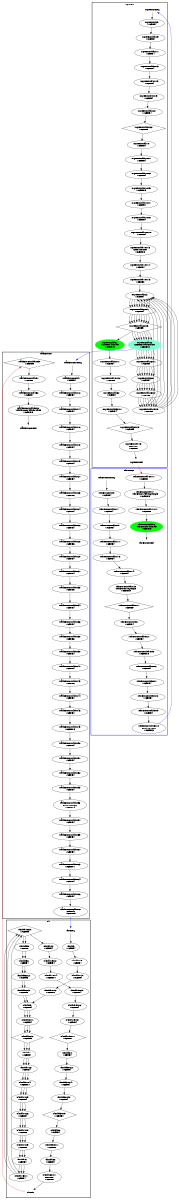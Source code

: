 digraph "CFG" {
fontsize=10;
orientation="portrait";
rankdir="TB";
size="10,8";
_taskFunc0___bb52__2 [fontsize=10, label="_taskFunc0___bb52__2\n(_taskFunc0_)taskenv_free\nWCET=13", width="0.01"];
_taskFunc0___bb__59 [fontsize=10, label="\"_taskFunc0___bb__59\"\nWCET=4", width="0.01"];
_taskFunc0___bb51 [fontsize=10, label="\"_taskFunc0___bb51\"\nWCET=0", width="0.01"];
_taskFunc0___bb__28 [fontsize=10, label="\"_taskFunc0___bb__28\"\nWCET=6", width="0.01"];
_taskFunc0___bb__31 [fontsize=10, label="\"_taskFunc0___bb__31\"\nWCET=4", width="0.01"];
_taskFunc0___bb__67 [fontsize=10, label="_taskFunc0___bb__67\nCALL ok\nWCET=15", width="0.01"];
_taskFunc0___bb__46 [fontsize=10, label="\"_taskFunc0___bb__46\"\nWCET=4", width="0.01"];
_taskFunc0___bb__57 [fontsize=10, label="\"_taskFunc0___bb__57\"\nWCET=4", width="0.01"];
_taskFunc0___bb__69 [fontsize=10, label="\"_taskFunc0___bb__69\"\nWCET=5", shape=diamond, width="0.01"];
_taskFunc0___bb__61 [fontsize=10, label="\"_taskFunc0___bb__61\"\nWCET=4", width="0.01"];
_taskFunc0___bb__14 [fontsize=10, label="\"_taskFunc0___bb__14\"\nWCET=4", width="0.01"];
_taskFunc0___bb52 [fontsize=10, label="\"_taskFunc0___bb52\"\nWCET=4", width="0.01"];
_taskFunc0___bb__29 [fontsize=10, label="\"_taskFunc0___bb__29\"\nWCET=4", width="0.01"];
_taskFunc0___bb__52 [fontsize=10, label="\"_taskFunc0___bb__52\"\nWCET=4", width="0.01"];
_taskFunc0___bb__16 [fontsize=10, label="\"_taskFunc0___bb__16\"\nWCET=4", width="0.01"];
_taskFunc0___bb__38 [fontsize=10, label="\"_taskFunc0___bb__38\"\nWCET=6", width="0.01"];
_taskFunc0___bb__41 [fontsize=10, label="\"_taskFunc0___bb__41\"\nWCET=4", width="0.01"];
_taskFunc0___bb__36 [fontsize=10, label="\"_taskFunc0___bb__36\"\nWCET=4", width="0.01"];
_taskFunc0__entry [color="white", fontsize=10, height="0.01", label="_taskFunc0__entry", width="0.01"];
_taskFunc0___bb__44 [fontsize=10, label="\"_taskFunc0___bb__44\"\nWCET=4", width="0.01"];
_taskFunc0___bb__33 [fontsize=10, label="\"_taskFunc0___bb__33\"\nWCET=6", width="0.01"];
_taskFunc0___bb__43 [fontsize=10, label="\"_taskFunc0___bb__43\"\nWCET=6", width="0.01"];
_taskFunc0___bb__21 [fontsize=10, label="\"_taskFunc0___bb__21\"\nWCET=4", width="0.01"];
_taskFunc0___bb__56 [fontsize=10, label="_taskFunc0___bb__56\nCALL memcpy\nWCET=18", width="0.01"];
_taskFunc0___bb__34 [fontsize=10, label="\"_taskFunc0___bb__34\"\nWCET=4", width="0.01"];
_taskFunc0___bb__23 [fontsize=10, label="\"_taskFunc0___bb__23\"\nWCET=6", width="0.01"];
_taskFunc0___bb__39 [fontsize=10, label="\"_taskFunc0___bb__39\"\nWCET=4", width="0.01"];
_taskFunc0___bb__19 [fontsize=10, label="\"_taskFunc0___bb__19\"\nWCET=4", width="0.01"];
_taskFunc0___bb [fontsize=10, label="\"_taskFunc0___bb\"\nWCET=4", width="0.01"];
_taskFunc0___bb__26 [fontsize=10, label="\"_taskFunc0___bb__26\"\nWCET=4", width="0.01"];
_taskFunc0___bb__51 [fontsize=10, label="\"_taskFunc0___bb__51\"\nWCET=4", width="0.01"];
_taskFunc0___bb__24 [fontsize=10, label="\"_taskFunc0___bb__24\"\nWCET=4", width="0.01"];
_taskFunc0___bb__18 [fontsize=10, label="\"_taskFunc0___bb__18\"\nWCET=4", width="0.01"];
_taskFunc0___bb__53 [fontsize=10, label="\"_taskFunc0___bb__53\"\nWCET=4", width="0.01"];
_taskFunc0___bb__66 [fontsize=10, label="\"_taskFunc0___bb__66\"\nWCET=4", width="0.01"];
_taskFunc0___bb__12 [fontsize=10, label="\"_taskFunc0___bb__12\"\nWCET=4", width="0.01"];
_taskFunc0___bb__64 [fontsize=10, label="\"_taskFunc0___bb__64\"\nWCET=4", width="0.01"];
_taskFunc0__exit [color="white", fontsize=10, label="_taskFunc0__exit", width="0.01"];
_taskFunc0___bb__49 [fontsize=10, label="\"_taskFunc0___bb__49\"\nWCET=13", width="0.01"];
_taskFunc0___bb__63 [fontsize=10, label="\"_taskFunc0___bb__63\"\nWCET=11", width="0.01"];
_taskFunc0___bb__50 [fontsize=10, label="\"_taskFunc0___bb__50\"\nWCET=4", width="0.01"];
ok__bb60 [fontsize=10, label="\"ok__bb60\"\nWCET=4", width="0.01"];
ok__bb30__4 [fontsize=10, label="\"ok__bb30__4\"\nWCET=4", width="0.01"];
ok__bb19__6 [fontsize=10, label="\"ok__bb19__6\"\nWCET=4", width="0.01"];
ok_entry [color="white", fontsize=10, height="0.01", label="ok_entry", width="0.01"];
ok__bb15 [fontsize=10, label="\"ok__bb15\"\nWCET=4", width="0.01"];
ok__bb15__3 [fontsize=10, label="\"ok__bb15__3\"\nWCET=5", shape=diamond, width="0.01"];
ok__bb56__2 [fontsize=10, label="\"ok__bb56__2\"\nWCET=6", width="0.01"];
ok__bb19__4 [fontsize=10, label="\"ok__bb19__4\"\nWCET=11", width="0.01"];
ok__bb56 [fontsize=10, label="\"ok__bb56\"\nWCET=4", width="0.01"];
ok__bb7__4 [fontsize=10, label="\"ok__bb7__4\"\nWCET=11", width="0.01"];
ok__bb [fontsize=10, label="\"ok__bb\"\nWCET=4", width="0.01"];
ok__bb3__3 [fontsize=10, label="\"ok__bb3__3\"\nWCET=5", shape=diamond, width="0.01"];
ok__bb__9 [fontsize=10, label="\"ok__bb__9\"\nWCET=4", width="0.01"];
ok__bb3 [fontsize=10, label="\"ok__bb3\"\nWCET=4", width="0.01"];
ok__bb7 [fontsize=10, label="\"ok__bb7\"\nWCET=4", width="0.01"];
ok__bb7__9 [fontsize=10, label="\"ok__bb7__9\"\nWCET=0", width="0.01"];
ok__bb56__3 [fontsize=10, label="\"ok__bb56__3\"\nWCET=0", width="0.01"];
ok__bb50__1 [fontsize=10, label="\"ok__bb50__1\"\nWCET=0", width="0.01"];
ok__bb7__8 [fontsize=10, label="\"ok__bb7__8\"\nWCET=6", width="0.01"];
ok__bb19 [fontsize=10, label="\"ok__bb19\"\nWCET=4", width="0.01"];
ok_exit [color="white", fontsize=10, label="ok_exit", width="0.01"];
ok__bb__15 [fontsize=10, label="\"ok__bb__15\"\nWCET=4", width="0.01"];
ok__bb30 [fontsize=10, label="\"ok__bb30\"\nWCET=4", width="0.01"];
ok__bb7__2 [fontsize=10, label="\"ok__bb7__2\"\nWCET=4", width="0.01"];
ok__bb30__5 [fontsize=10, label="\"ok__bb30__5\"\nWCET=4", width="0.01"];
ok__bb50 [fontsize=10, label="\"ok__bb50\"\nWCET=4", width="0.01"];
ok__bb30__2 [fontsize=10, label="\"ok__bb30__2\"\nWCET=4", width="0.01"];
ok__bb19__8 [fontsize=10, label="\"ok__bb19__8\"\nWCET=4", width="0.01"];
ok__bb19__2 [fontsize=10, label="\"ok__bb19__2\"\nWCET=4", width="0.01"];
ok__bb55 [fontsize=10, label="\"ok__bb55\"\nWCET=0", width="0.01"];
ok__bb19__11 [fontsize=10, label="\"ok__bb19__11\"\nWCET=7", shape=diamond, width="0.01"];
ok__bb60__1 [fontsize=10, label="\"ok__bb60__1\"\nRETURN\nWCET=0", width="0.01"];
ok__bb__16 [fontsize=10, label="\"ok__bb__16\"\nWCET=0", width="0.01"];
ok__bb15__1 [fontsize=10, label="\"ok__bb15__1\"\nWCET=4", width="0.01"];
ok__bb30__9 [fontsize=10, label="\"ok__bb30__9\"\nWCET=11", shape=diamond, width="0.01"];
ok__bb7__6 [fontsize=10, label="\"ok__bb7__6\"\nWCET=4", width="0.01"];
ok__bb19__5 [fontsize=10, label="\"ok__bb19__5\"\nWCET=4", width="0.01"];
ok__bb3__1 [fontsize=10, label="\"ok__bb3__1\"\nWCET=4", width="0.01"];
ok__bb7__5 [fontsize=10, label="\"ok__bb7__5\"\nWCET=4", width="0.01"];
nqueens__bb10 [fontsize=10, label="\"nqueens__bb10\"\nWCET=4", width="0.01"];
nqueens__bb10__7 [fontsize=10, label="\"nqueens__bb10__7\"\nWCET=4", width="0.01"];
nqueens__bb10__15 [fontsize=10, label="\"nqueens__bb10__15\"\nWCET=0", width="0.01"];
nqueens__bb32__3 [fontsize=10, label="\"nqueens__bb32__3\"\nWCET=5", shape=diamond, width="0.01"];
nqueens__bb__22 [fontsize=10, label="\"nqueens__bb__22\"\nWCET=5", shape=diamond, width="0.01"];
nqueens__bb28__3 [fontsize=10, label="\"nqueens__bb28__3\"\nWCET=0", width="0.01"];
nqueens__bb__11 [fontsize=10, label="\"nqueens__bb__11\"\nWCET=4", width="0.01"];
nqueens__bb22 [fontsize=10, label="\"nqueens__bb22\"\nWCET=4", width="0.01"];
nqueens__bb10__14 [fontsize=10, label="\"nqueens__bb10__14\"\nWCET=4", width="0.01"];
nqueens__bb31__2 [fontsize=10, label="\"nqueens__bb31__2\"\nWCET=0", width="0.01"];
nqueens__bb__20 [fontsize=10, label="\"nqueens__bb__20\"\nWCET=4", width="0.01"];
nqueens__bb31__1 [fontsize=10, label="\"nqueens__bb31__1\"\nWCET=4", width="0.01"];
nqueens__bb22__3 [fontsize=10, label="\"nqueens__bb22__3\"\nWCET=5", shape=diamond, width="0.01"];
nqueens__bb32 [fontsize=10, label="\"nqueens__bb32\"\nWCET=4", width="0.01"];
nqueens__bb10__13 [fontsize=10, label="nqueens__bb10__13\nCALL memset\nWCET=18", width="0.01"];
nqueens__bb22__1 [fontsize=10, label="\"nqueens__bb22__1\"\nWCET=4", width="0.01"];
nqueens__bb__19 [fontsize=10, label="\"nqueens__bb__19\"\nWCET=4", width="0.01"];
nqueens__bb26__1 [fontsize=10, label="\"nqueens__bb26__1\"\nWCET=0", width="0.01"];
nqueens__bb__13 [fontsize=10, label="\"nqueens__bb__13\"\nWCET=4", width="0.01"];
nqueens__bb28__2 [fontsize=10, label="\"nqueens__bb28__2\"\nWCET=6", width="0.01"];
nqueens_exit [color="white", fontsize=10, label="nqueens_exit", width="0.01"];
nqueens__bb32__1 [fontsize=10, label="\"nqueens__bb32__1\"\nWCET=4", width="0.01"];
nqueens__bb10__10 [fontsize=10, label="\"nqueens__bb10__10\"\nWCET=4", width="0.01"];
nqueens_entry [color="white", fontsize=10, height="0.01", label="nqueens_entry", width="0.01"];
nqueens__bb__15 [fontsize=10, label="\"nqueens__bb__15\"\nWCET=4", width="0.01"];
nqueens__bb31 [color=green, fontsize=10, label="nqueens__bb31\n(nqueens)taskwait\nWCET=13", style=filled, width="0.01"];
nqueens__bb26 [color=aquamarine, fontsize=10, label="nqueens__bb26\nCREATE _taskFunc0_\nWCET=13", style=filled, width="0.01"];
nqueens__bb10__1 [fontsize=10, label="\"nqueens__bb10__1\"\nWCET=4", width="0.01"];
nqueens__bb48 [fontsize=10, label="\"nqueens__bb48\"\nRETURN\nWCET=0", width="0.01"];
nqueens__bb10__8 [fontsize=10, label="\"nqueens__bb10__8\"\nWCET=4", width="0.01"];
nqueens__bb10__2 [fontsize=10, label="\"nqueens__bb10__2\"\nWCET=4", width="0.01"];
nqueens__bb10__5 [fontsize=10, label="\"nqueens__bb10__5\"\nWCET=13", width="0.01"];
nqueens__bb [fontsize=10, label="\"nqueens__bb\"\nWCET=4", width="0.01"];
nqueens__bb__9 [fontsize=10, label="\"nqueens__bb__9\"\nWCET=4", width="0.01"];
nqueens__bb28 [fontsize=10, label="\"nqueens__bb28\"\nWCET=4", width="0.01"];
_thrFunc0___bb__13 [fontsize=10, label="\"_thrFunc0___bb__13\"\nWCET=4", width="0.01"];
_thrFunc0__exit [color="white", fontsize=10, label="_thrFunc0__exit", width="0.01"];
_thrFunc0___bb8__8 [fontsize=10, label="\"_thrFunc0___bb8__8\"\nWCET=4", width="0.01"];
_thrFunc0___bb8__11 [fontsize=10, label="\"_thrFunc0___bb8__11\"\nWCET=0", width="0.01"];
_thrFunc0___bb17__1 [fontsize=10, label="\"_thrFunc0___bb17__1\"\nWCET=0", width="0.01"];
_thrFunc0___bb17 [fontsize=10, label="_thrFunc0___bb17\n(_thrFunc0_)leaving_single\nWCET=13", width="0.01"];
_thrFunc0___bb18 [color=green, fontsize=10, label="_thrFunc0___bb18\n(_thrFunc0_)taskwait\nWCET=13", style=filled, width="0.01"];
_thrFunc0___bb [fontsize=10, label="\"_thrFunc0___bb\"\nWCET=4", width="0.01"];
_thrFunc0___bb8__10 [fontsize=10, label="_thrFunc0___bb8__10\nCALL nqueens\nWCET=13", width="0.01"];
_thrFunc0___bb8 [fontsize=10, label="\"_thrFunc0___bb8\"\nWCET=4", width="0.01"];
_thrFunc0___bb__11 [fontsize=10, label="\"_thrFunc0___bb__11\"\nWCET=4", width="0.01"];
_thrFunc0___bb8__5 [fontsize=10, label="\"_thrFunc0___bb8__5\"\nWCET=13", width="0.01"];
_thrFunc0___bb__7 [fontsize=10, label="\"_thrFunc0___bb__7\"\nWCET=4", width="0.01"];
_thrFunc0___bb8__6 [fontsize=10, label="\"_thrFunc0___bb8__6\"\nWCET=4", width="0.01"];
_thrFunc0__entry [color="white", fontsize=10, height="0.01", label="_thrFunc0__entry", width="0.01"];
_thrFunc0___bb8__2 [fontsize=10, label="\"_thrFunc0___bb8__2\"\nWCET=4", width="0.01"];
_thrFunc0___bb__9 [fontsize=10, label="\"_thrFunc0___bb__9\"\nWCET=4", width="0.01"];
_thrFunc0___bb__14 [fontsize=10, label="\"_thrFunc0___bb__14\"\nWCET=4", width="0.01"];
_thrFunc0___bb__15 [fontsize=10, label="_thrFunc0___bb__15\n(_thrFunc0_)mysingle\nWCET=13", width="0.01"];
_thrFunc0___bb8__7 [fontsize=10, label="\"_thrFunc0___bb8__7\"\nWCET=4", width="0.01"];
_thrFunc0___bb__17 [fontsize=10, label="\"_thrFunc0___bb__17\"\nWCET=5", shape=diamond, width="0.01"];
_thrFunc0___bb8__9 [fontsize=10, label="\"_thrFunc0___bb8__9\"\nWCET=4", width="0.01"];
_taskFunc0___bb52__2 -> _taskFunc0__exit  [key=0];
_taskFunc0___bb__59 -> _taskFunc0___bb__61  [key=0];
_taskFunc0___bb51 -> _taskFunc0___bb52  [key=0];
_taskFunc0___bb__28 -> _taskFunc0___bb__29  [key=0];
_taskFunc0___bb__31 -> _taskFunc0___bb__33  [key=0];
_taskFunc0___bb__67 -> ok_entry  [color=blue, key=0];
_taskFunc0___bb__46 -> _taskFunc0___bb__49  [key=0];
_taskFunc0___bb__57 -> _taskFunc0___bb__59  [key=0];
_taskFunc0___bb__69 -> _taskFunc0___bb51  [key=0];
_taskFunc0___bb__61 -> _taskFunc0___bb__63  [key=0];
_taskFunc0___bb__14 -> _taskFunc0___bb__16  [key=0];
_taskFunc0___bb52 -> _taskFunc0___bb52__2  [key=0];
_taskFunc0___bb__29 -> _taskFunc0___bb__31  [key=0];
_taskFunc0___bb__52 -> _taskFunc0___bb__53  [key=0];
_taskFunc0___bb__16 -> _taskFunc0___bb__18  [key=0];
_taskFunc0___bb__38 -> _taskFunc0___bb__39  [key=0];
_taskFunc0___bb__41 -> _taskFunc0___bb__43  [key=0];
_taskFunc0___bb__36 -> _taskFunc0___bb__38  [key=0];
_taskFunc0__entry -> _taskFunc0___bb  [key=0];
_taskFunc0___bb__44 -> _taskFunc0___bb__46  [key=0];
_taskFunc0___bb__33 -> _taskFunc0___bb__34  [key=0];
_taskFunc0___bb__43 -> _taskFunc0___bb__44  [key=0];
_taskFunc0___bb__21 -> _taskFunc0___bb__23  [key=0];
_taskFunc0___bb__56 -> _taskFunc0___bb__57  [key=0];
_taskFunc0___bb__34 -> _taskFunc0___bb__36  [key=0];
_taskFunc0___bb__23 -> _taskFunc0___bb__24  [key=0];
_taskFunc0___bb__39 -> _taskFunc0___bb__41  [key=0];
_taskFunc0___bb__19 -> _taskFunc0___bb__21  [key=0];
_taskFunc0___bb -> _taskFunc0___bb__12  [key=0];
_taskFunc0___bb__26 -> _taskFunc0___bb__28  [key=0];
_taskFunc0___bb__51 -> _taskFunc0___bb__52  [key=0];
_taskFunc0___bb__24 -> _taskFunc0___bb__26  [key=0];
_taskFunc0___bb__18 -> _taskFunc0___bb__19  [key=0];
_taskFunc0___bb__53 -> _taskFunc0___bb__56  [key=0];
_taskFunc0___bb__66 -> _taskFunc0___bb__67  [key=0];
_taskFunc0___bb__12 -> _taskFunc0___bb__14  [key=0];
_taskFunc0___bb__64 -> _taskFunc0___bb__66  [key=0];
_taskFunc0___bb__49 -> _taskFunc0___bb__50  [key=0];
_taskFunc0___bb__63 -> _taskFunc0___bb__64  [key=0];
_taskFunc0___bb__50 -> _taskFunc0___bb__51  [key=0];
ok__bb60 -> ok__bb60__1  [key=0];
ok__bb30__4 -> ok__bb30__5  [key=0];
ok__bb19__6 -> ok__bb19__8  [key=0];
ok_entry -> ok__bb  [key=0];
ok__bb15 -> ok__bb15__1  [key=0];
ok__bb15 -> ok__bb15__1  [key=1];
ok__bb15 -> ok__bb15__1  [key=2];
ok__bb15__3 -> ok__bb55  [key=0];
ok__bb15__3 -> ok__bb55  [key=1];
ok__bb15__3 -> ok__bb19  [key=0];
ok__bb56__2 -> ok__bb56__3  [key=0];
ok__bb56__2 -> ok__bb56__3  [key=1];
ok__bb19__4 -> ok__bb19__5  [key=0];
ok__bb56 -> ok__bb56__2  [key=0];
ok__bb56 -> ok__bb56__2  [key=1];
ok__bb7__4 -> ok__bb7__5  [key=0];
ok__bb7__4 -> ok__bb7__5  [key=1];
ok__bb7__4 -> ok__bb7__5  [key=2];
ok__bb -> ok__bb__9  [key=0];
ok__bb3__3 -> ok__bb7  [key=0];
ok__bb3__3 -> ok__bb7  [key=1];
ok__bb3__3 -> ok__bb7  [key=2];
ok__bb__9 -> ok__bb__15  [key=0];
ok__bb3 -> ok__bb3__1  [key=0];
ok__bb3 -> ok__bb3__1  [key=1];
ok__bb3 -> ok__bb3__1  [key=2];
ok__bb7 -> ok__bb7__2  [key=0];
ok__bb7 -> ok__bb7__2  [key=1];
ok__bb7 -> ok__bb7__2  [key=2];
ok__bb7__9 -> ok__bb15  [key=0];
ok__bb7__9 -> ok__bb15  [key=1];
ok__bb7__9 -> ok__bb15  [key=2];
ok__bb56__3 -> ok__bb3  [key=0];
ok__bb56__3 -> ok__bb3  [key=1];
ok__bb50__1 -> ok__bb60  [key=0];
ok__bb7__8 -> ok__bb7__9  [key=0];
ok__bb7__8 -> ok__bb7__9  [key=1];
ok__bb7__8 -> ok__bb7__9  [key=2];
ok__bb19 -> ok__bb19__2  [key=0];
ok_exit -> _taskFunc0___bb__69  [color=red, key=0];
ok__bb__15 -> ok__bb__16  [key=0];
ok__bb30 -> ok__bb30__2  [key=0];
ok__bb7__2 -> ok__bb7__4  [key=0];
ok__bb7__2 -> ok__bb7__4  [key=1];
ok__bb7__2 -> ok__bb7__4  [key=2];
ok__bb30__5 -> ok__bb30__9  [key=0];
ok__bb50 -> ok__bb50__1  [key=0];
ok__bb30__2 -> ok__bb30__4  [key=0];
ok__bb19__8 -> ok__bb19__11  [key=0];
ok__bb19__2 -> ok__bb19__4  [key=0];
ok__bb55 -> ok__bb56  [key=0];
ok__bb55 -> ok__bb56  [key=1];
ok__bb19__11 -> ok__bb30  [key=0];
ok__bb60__1 -> ok_exit  [key=0];
ok__bb__16 -> ok__bb3  [key=0];
ok__bb15__1 -> ok__bb15__3  [key=0];
ok__bb15__1 -> ok__bb15__3  [key=1];
ok__bb15__1 -> ok__bb15__3  [key=2];
ok__bb30__9 -> ok__bb50  [key=0];
ok__bb7__6 -> ok__bb7__8  [key=0];
ok__bb7__6 -> ok__bb7__8  [key=1];
ok__bb7__6 -> ok__bb7__8  [key=2];
ok__bb19__5 -> ok__bb19__6  [key=0];
ok__bb3__1 -> ok__bb3__3  [key=0];
ok__bb3__1 -> ok__bb3__3  [key=1];
ok__bb3__1 -> ok__bb3__3  [key=2];
ok__bb7__5 -> ok__bb7__6  [key=0];
ok__bb7__5 -> ok__bb7__6  [key=1];
ok__bb7__5 -> ok__bb7__6  [key=2];
nqueens__bb10 -> nqueens__bb10__1  [key=0];
nqueens__bb10__7 -> nqueens__bb10__8  [key=0];
nqueens__bb10__15 -> nqueens__bb22  [key=0];
nqueens__bb32__3 -> nqueens__bb48  [key=0];
nqueens__bb__22 -> nqueens__bb10  [key=0];
nqueens__bb28__3 -> nqueens__bb22  [key=0];
nqueens__bb28__3 -> nqueens__bb22  [key=1];
nqueens__bb28__3 -> nqueens__bb22  [key=2];
nqueens__bb28__3 -> nqueens__bb22  [key=3];
nqueens__bb28__3 -> nqueens__bb22  [key=4];
nqueens__bb28__3 -> nqueens__bb22  [key=5];
nqueens__bb28__3 -> nqueens__bb22  [key=6];
nqueens__bb28__3 -> nqueens__bb22  [key=7];
nqueens__bb__11 -> nqueens__bb__13  [key=0];
nqueens__bb22 -> nqueens__bb22__1  [key=0];
nqueens__bb22 -> nqueens__bb22__1  [key=1];
nqueens__bb22 -> nqueens__bb22__1  [key=2];
nqueens__bb22 -> nqueens__bb22__1  [key=3];
nqueens__bb22 -> nqueens__bb22__1  [key=4];
nqueens__bb22 -> nqueens__bb22__1  [key=5];
nqueens__bb22 -> nqueens__bb22__1  [key=6];
nqueens__bb22 -> nqueens__bb22__1  [key=7];
nqueens__bb22 -> nqueens__bb22__1  [key=8];
nqueens__bb10__14 -> nqueens__bb10__15  [key=0];
nqueens__bb31__2 -> nqueens__bb32  [key=0];
nqueens__bb__20 -> nqueens__bb__22  [key=0];
nqueens__bb31__1 -> nqueens__bb31__2  [key=0];
nqueens__bb22__3 -> nqueens__bb26  [key=0];
nqueens__bb22__3 -> nqueens__bb26  [key=1];
nqueens__bb22__3 -> nqueens__bb26  [key=2];
nqueens__bb22__3 -> nqueens__bb26  [key=3];
nqueens__bb22__3 -> nqueens__bb26  [key=4];
nqueens__bb22__3 -> nqueens__bb26  [key=5];
nqueens__bb22__3 -> nqueens__bb26  [key=6];
nqueens__bb22__3 -> nqueens__bb26  [key=7];
nqueens__bb22__3 -> nqueens__bb31  [key=0];
nqueens__bb32 -> nqueens__bb32__1  [key=0];
nqueens__bb10__13 -> nqueens__bb10__14  [key=0];
nqueens__bb22__1 -> nqueens__bb22__3  [key=0];
nqueens__bb22__1 -> nqueens__bb22__3  [key=1];
nqueens__bb22__1 -> nqueens__bb22__3  [key=2];
nqueens__bb22__1 -> nqueens__bb22__3  [key=3];
nqueens__bb22__1 -> nqueens__bb22__3  [key=4];
nqueens__bb22__1 -> nqueens__bb22__3  [key=5];
nqueens__bb22__1 -> nqueens__bb22__3  [key=6];
nqueens__bb22__1 -> nqueens__bb22__3  [key=7];
nqueens__bb22__1 -> nqueens__bb22__3  [key=8];
nqueens__bb__19 -> nqueens__bb__20  [key=0];
nqueens__bb26__1 -> nqueens__bb28  [key=0];
nqueens__bb26__1 -> nqueens__bb28  [key=1];
nqueens__bb26__1 -> nqueens__bb28  [key=2];
nqueens__bb26__1 -> nqueens__bb28  [key=3];
nqueens__bb26__1 -> nqueens__bb28  [key=4];
nqueens__bb26__1 -> nqueens__bb28  [key=5];
nqueens__bb26__1 -> nqueens__bb28  [key=6];
nqueens__bb26__1 -> nqueens__bb28  [key=7];
nqueens__bb__13 -> nqueens__bb__15  [key=0];
nqueens__bb28__2 -> nqueens__bb28__3  [key=0];
nqueens__bb28__2 -> nqueens__bb28__3  [key=1];
nqueens__bb28__2 -> nqueens__bb28__3  [key=2];
nqueens__bb28__2 -> nqueens__bb28__3  [key=3];
nqueens__bb28__2 -> nqueens__bb28__3  [key=4];
nqueens__bb28__2 -> nqueens__bb28__3  [key=5];
nqueens__bb28__2 -> nqueens__bb28__3  [key=6];
nqueens__bb28__2 -> nqueens__bb28__3  [key=7];
nqueens_exit -> _thrFunc0___bb8__11  [color=red, key=0];
nqueens__bb32__1 -> nqueens__bb32__3  [key=0];
nqueens__bb10__10 -> nqueens__bb10__13  [key=0];
nqueens_entry -> nqueens__bb  [key=0];
nqueens__bb__15 -> nqueens__bb__19  [key=0];
nqueens__bb31 -> nqueens__bb31__1  [key=0];
nqueens__bb26 -> nqueens__bb26__1  [key=0];
nqueens__bb26 -> nqueens__bb26__1  [key=1];
nqueens__bb26 -> nqueens__bb26__1  [key=2];
nqueens__bb26 -> nqueens__bb26__1  [key=3];
nqueens__bb26 -> nqueens__bb26__1  [key=4];
nqueens__bb26 -> nqueens__bb26__1  [key=5];
nqueens__bb26 -> nqueens__bb26__1  [key=6];
nqueens__bb26 -> nqueens__bb26__1  [key=7];
nqueens__bb26 -> _taskFunc0__entry  [color=blue, key=0];
nqueens__bb10__1 -> nqueens__bb10__2  [key=0];
nqueens__bb48 -> nqueens_exit  [key=0];
nqueens__bb10__8 -> nqueens__bb10__10  [key=0];
nqueens__bb10__2 -> nqueens__bb10__5  [key=0];
nqueens__bb10__5 -> nqueens__bb10__7  [key=0];
nqueens__bb -> nqueens__bb__9  [key=0];
nqueens__bb__9 -> nqueens__bb__11  [key=0];
nqueens__bb28 -> nqueens__bb28__2  [key=0];
nqueens__bb28 -> nqueens__bb28__2  [key=1];
nqueens__bb28 -> nqueens__bb28__2  [key=2];
nqueens__bb28 -> nqueens__bb28__2  [key=3];
nqueens__bb28 -> nqueens__bb28__2  [key=4];
nqueens__bb28 -> nqueens__bb28__2  [key=5];
nqueens__bb28 -> nqueens__bb28__2  [key=6];
nqueens__bb28 -> nqueens__bb28__2  [key=7];
_thrFunc0___bb__13 -> _thrFunc0___bb__14  [key=0];
_thrFunc0___bb8__8 -> _thrFunc0___bb8__9  [key=0];
_thrFunc0___bb8__11 -> _thrFunc0___bb17  [key=0];
_thrFunc0___bb17__1 -> _thrFunc0___bb18  [key=0];
_thrFunc0___bb17 -> _thrFunc0___bb17__1  [key=0];
_thrFunc0___bb18 -> _thrFunc0__exit  [key=0];
_thrFunc0___bb -> _thrFunc0___bb__7  [key=0];
_thrFunc0___bb8__10 -> nqueens_entry  [color=blue, key=0];
_thrFunc0___bb8 -> _thrFunc0___bb8__2  [key=0];
_thrFunc0___bb__11 -> _thrFunc0___bb__13  [key=0];
_thrFunc0___bb8__5 -> _thrFunc0___bb8__6  [key=0];
_thrFunc0___bb__7 -> _thrFunc0___bb__9  [key=0];
_thrFunc0___bb8__6 -> _thrFunc0___bb8__7  [key=0];
_thrFunc0__entry -> _thrFunc0___bb  [key=0];
_thrFunc0___bb8__2 -> _thrFunc0___bb8__5  [key=0];
_thrFunc0___bb__9 -> _thrFunc0___bb__11  [key=0];
_thrFunc0___bb__14 -> _thrFunc0___bb__15  [key=0];
_thrFunc0___bb__15 -> _thrFunc0___bb__17  [key=0];
_thrFunc0___bb8__7 -> _thrFunc0___bb8__8  [key=0];
_thrFunc0___bb__17 -> _thrFunc0___bb8  [key=0];
_thrFunc0___bb8__9 -> _thrFunc0___bb8__10  [key=0];
subgraph "cluster__thrFunc0_" {
label=_thrFunc0_
style="bold"
color="blue"
"_thrFunc0___bb"
"_thrFunc0___bb__7"
"_thrFunc0___bb__9"
"_thrFunc0___bb__11"
"_thrFunc0___bb__13"
"_thrFunc0___bb__14"
"_thrFunc0___bb__15"
"_thrFunc0___bb__17"
"_thrFunc0___bb8"
"_thrFunc0___bb8__2"
"_thrFunc0___bb8__5"
"_thrFunc0___bb8__6"
"_thrFunc0___bb8__7"
"_thrFunc0___bb8__8"
"_thrFunc0___bb8__9"
"_thrFunc0___bb8__10"
"_thrFunc0___bb8__11"
"_thrFunc0___bb17"
"_thrFunc0___bb17__1"
"_thrFunc0___bb18"

"_thrFunc0__entry"
"_thrFunc0__exit"
}
subgraph "cluster_nqueens" {
label=nqueens
style="bold"
"nqueens__bb"
"nqueens__bb__9"
"nqueens__bb__11"
"nqueens__bb__13"
"nqueens__bb__15"
"nqueens__bb__19"
"nqueens__bb__20"
"nqueens__bb__22"



"nqueens__bb10"
"nqueens__bb10__1"
"nqueens__bb10__2"
"nqueens__bb10__5"
"nqueens__bb10__7"
"nqueens__bb10__8"
"nqueens__bb10__10"
"nqueens__bb10__13"
"nqueens__bb10__14"
"nqueens__bb10__15"
"nqueens__bb22"
"nqueens__bb22__1"
"nqueens__bb22__3"
"nqueens__bb26"
"nqueens__bb26__1"
"nqueens__bb28"
"nqueens__bb28__2"
"nqueens__bb28__3"
"nqueens__bb31"
"nqueens__bb31__1"
"nqueens__bb31__2"
"nqueens__bb32"
"nqueens__bb32__1"
"nqueens__bb32__3"










"nqueens__bb48"
"nqueens_entry"
"nqueens_exit"
}
subgraph "cluster__taskFunc0_" {
label=_taskFunc0_
style="bold"
"_taskFunc0___bb"
"_taskFunc0___bb__12"
"_taskFunc0___bb__14"
"_taskFunc0___bb__16"
"_taskFunc0___bb__18"
"_taskFunc0___bb__19"
"_taskFunc0___bb__21"
"_taskFunc0___bb__23"
"_taskFunc0___bb__24"
"_taskFunc0___bb__26"
"_taskFunc0___bb__28"
"_taskFunc0___bb__29"
"_taskFunc0___bb__31"
"_taskFunc0___bb__33"
"_taskFunc0___bb__34"
"_taskFunc0___bb__36"
"_taskFunc0___bb__38"
"_taskFunc0___bb__39"
"_taskFunc0___bb__41"
"_taskFunc0___bb__43"
"_taskFunc0___bb__44"
"_taskFunc0___bb__46"
"_taskFunc0___bb__49"
"_taskFunc0___bb__50"
"_taskFunc0___bb__51"
"_taskFunc0___bb__52"
"_taskFunc0___bb__53"
"_taskFunc0___bb__56"
"_taskFunc0___bb__57"
"_taskFunc0___bb__59"
"_taskFunc0___bb__61"
"_taskFunc0___bb__63"
"_taskFunc0___bb__64"
"_taskFunc0___bb__66"
"_taskFunc0___bb__67"
"_taskFunc0___bb__69"








"_taskFunc0___bb51"
"_taskFunc0___bb52"
"_taskFunc0___bb52__2"

"_taskFunc0__entry"
"_taskFunc0__exit"
}
subgraph "cluster_ok" {
label=ok
style="bold"
"ok__bb"
"ok__bb__9"
"ok__bb__15"
"ok__bb__16"
"ok__bb3"
"ok__bb3__1"
"ok__bb3__3"
"ok__bb7"
"ok__bb7__2"
"ok__bb7__4"
"ok__bb7__5"
"ok__bb7__6"
"ok__bb7__8"
"ok__bb7__9"
"ok__bb15"
"ok__bb15__1"
"ok__bb15__3"
"ok__bb19"
"ok__bb19__2"
"ok__bb19__4"
"ok__bb19__5"
"ok__bb19__6"
"ok__bb19__8"
"ok__bb19__11"
"ok__bb30"
"ok__bb30__2"
"ok__bb30__4"
"ok__bb30__5"
"ok__bb30__9"





"ok__bb50"
"ok__bb50__1"




"ok__bb55"
"ok__bb56"
"ok__bb56__2"
"ok__bb56__3"


"ok__bb60"
"ok__bb60__1"
"ok_entry"
"ok_exit"
}
}

